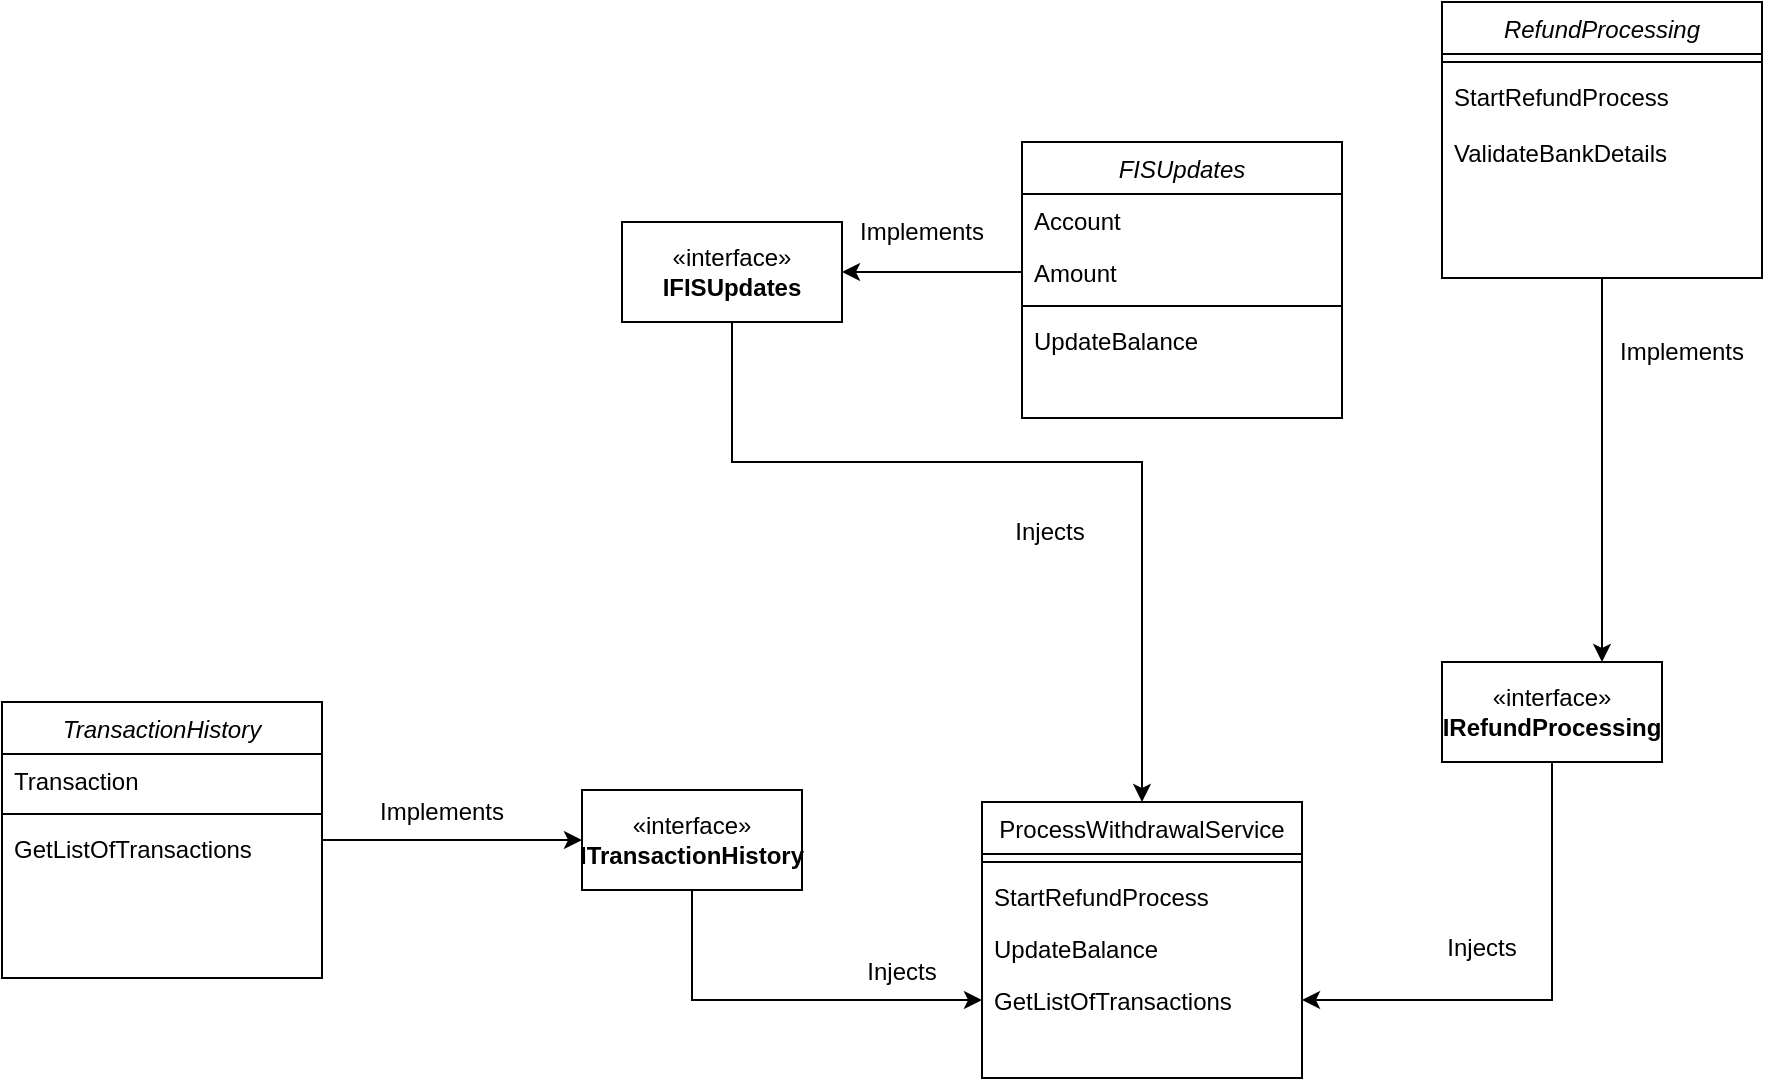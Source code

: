 <mxfile version="21.7.2" type="github">
  <diagram id="C5RBs43oDa-KdzZeNtuy" name="Page-1">
    <mxGraphModel dx="2261" dy="790" grid="1" gridSize="10" guides="1" tooltips="1" connect="1" arrows="1" fold="1" page="1" pageScale="1" pageWidth="827" pageHeight="1169" math="0" shadow="0">
      <root>
        <mxCell id="WIyWlLk6GJQsqaUBKTNV-0" />
        <mxCell id="WIyWlLk6GJQsqaUBKTNV-1" parent="WIyWlLk6GJQsqaUBKTNV-0" />
        <mxCell id="-n890nLWwNC9EW4tz9LR-48" value="" style="edgeStyle=orthogonalEdgeStyle;rounded=0;orthogonalLoop=1;jettySize=auto;html=1;" parent="WIyWlLk6GJQsqaUBKTNV-1" source="-n890nLWwNC9EW4tz9LR-0" target="-n890nLWwNC9EW4tz9LR-47" edge="1">
          <mxGeometry relative="1" as="geometry">
            <Array as="points">
              <mxPoint x="720" y="570" />
              <mxPoint x="720" y="570" />
            </Array>
          </mxGeometry>
        </mxCell>
        <mxCell id="-n890nLWwNC9EW4tz9LR-0" value="RefundProcessing" style="swimlane;fontStyle=2;align=center;verticalAlign=top;childLayout=stackLayout;horizontal=1;startSize=26;horizontalStack=0;resizeParent=1;resizeLast=0;collapsible=1;marginBottom=0;rounded=0;shadow=0;strokeWidth=1;" parent="WIyWlLk6GJQsqaUBKTNV-1" vertex="1">
          <mxGeometry x="640" y="280" width="160" height="138" as="geometry">
            <mxRectangle x="230" y="140" width="160" height="26" as="alternateBounds" />
          </mxGeometry>
        </mxCell>
        <mxCell id="-n890nLWwNC9EW4tz9LR-4" value="" style="line;html=1;strokeWidth=1;align=left;verticalAlign=middle;spacingTop=-1;spacingLeft=3;spacingRight=3;rotatable=0;labelPosition=right;points=[];portConstraint=eastwest;" parent="-n890nLWwNC9EW4tz9LR-0" vertex="1">
          <mxGeometry y="26" width="160" height="8" as="geometry" />
        </mxCell>
        <mxCell id="-n890nLWwNC9EW4tz9LR-5" value="StartRefundProcess&#xa;&#xa;ValidateBankDetails" style="text;align=left;verticalAlign=top;spacingLeft=4;spacingRight=4;overflow=hidden;rotatable=0;points=[[0,0.5],[1,0.5]];portConstraint=eastwest;" parent="-n890nLWwNC9EW4tz9LR-0" vertex="1">
          <mxGeometry y="34" width="160" height="56" as="geometry" />
        </mxCell>
        <mxCell id="-n890nLWwNC9EW4tz9LR-6" value="ProcessWithdrawalService" style="swimlane;fontStyle=0;align=center;verticalAlign=top;childLayout=stackLayout;horizontal=1;startSize=26;horizontalStack=0;resizeParent=1;resizeLast=0;collapsible=1;marginBottom=0;rounded=0;shadow=0;strokeWidth=1;" parent="WIyWlLk6GJQsqaUBKTNV-1" vertex="1">
          <mxGeometry x="410" y="680" width="160" height="138" as="geometry">
            <mxRectangle x="130" y="380" width="160" height="26" as="alternateBounds" />
          </mxGeometry>
        </mxCell>
        <mxCell id="-n890nLWwNC9EW4tz9LR-7" value="" style="line;html=1;strokeWidth=1;align=left;verticalAlign=middle;spacingTop=-1;spacingLeft=3;spacingRight=3;rotatable=0;labelPosition=right;points=[];portConstraint=eastwest;" parent="-n890nLWwNC9EW4tz9LR-6" vertex="1">
          <mxGeometry y="26" width="160" height="8" as="geometry" />
        </mxCell>
        <mxCell id="-n890nLWwNC9EW4tz9LR-8" value="StartRefundProcess" style="text;align=left;verticalAlign=top;spacingLeft=4;spacingRight=4;overflow=hidden;rotatable=0;points=[[0,0.5],[1,0.5]];portConstraint=eastwest;" parent="-n890nLWwNC9EW4tz9LR-6" vertex="1">
          <mxGeometry y="34" width="160" height="26" as="geometry" />
        </mxCell>
        <mxCell id="-n890nLWwNC9EW4tz9LR-20" value="UpdateBalance" style="text;align=left;verticalAlign=top;spacingLeft=4;spacingRight=4;overflow=hidden;rotatable=0;points=[[0,0.5],[1,0.5]];portConstraint=eastwest;" parent="-n890nLWwNC9EW4tz9LR-6" vertex="1">
          <mxGeometry y="60" width="160" height="26" as="geometry" />
        </mxCell>
        <mxCell id="-n890nLWwNC9EW4tz9LR-36" value="GetListOfTransactions" style="text;align=left;verticalAlign=top;spacingLeft=4;spacingRight=4;overflow=hidden;rotatable=0;points=[[0,0.5],[1,0.5]];portConstraint=eastwest;" parent="-n890nLWwNC9EW4tz9LR-6" vertex="1">
          <mxGeometry y="86" width="160" height="26" as="geometry" />
        </mxCell>
        <mxCell id="-n890nLWwNC9EW4tz9LR-10" value="FISUpdates" style="swimlane;fontStyle=2;align=center;verticalAlign=top;childLayout=stackLayout;horizontal=1;startSize=26;horizontalStack=0;resizeParent=1;resizeLast=0;collapsible=1;marginBottom=0;rounded=0;shadow=0;strokeWidth=1;" parent="WIyWlLk6GJQsqaUBKTNV-1" vertex="1">
          <mxGeometry x="430" y="350" width="160" height="138" as="geometry">
            <mxRectangle x="230" y="140" width="160" height="26" as="alternateBounds" />
          </mxGeometry>
        </mxCell>
        <mxCell id="-n890nLWwNC9EW4tz9LR-11" value="Account" style="text;align=left;verticalAlign=top;spacingLeft=4;spacingRight=4;overflow=hidden;rotatable=0;points=[[0,0.5],[1,0.5]];portConstraint=eastwest;" parent="-n890nLWwNC9EW4tz9LR-10" vertex="1">
          <mxGeometry y="26" width="160" height="26" as="geometry" />
        </mxCell>
        <mxCell id="-n890nLWwNC9EW4tz9LR-12" value="Amount" style="text;align=left;verticalAlign=top;spacingLeft=4;spacingRight=4;overflow=hidden;rotatable=0;points=[[0,0.5],[1,0.5]];portConstraint=eastwest;rounded=0;shadow=0;html=0;" parent="-n890nLWwNC9EW4tz9LR-10" vertex="1">
          <mxGeometry y="52" width="160" height="26" as="geometry" />
        </mxCell>
        <mxCell id="-n890nLWwNC9EW4tz9LR-13" value="" style="line;html=1;strokeWidth=1;align=left;verticalAlign=middle;spacingTop=-1;spacingLeft=3;spacingRight=3;rotatable=0;labelPosition=right;points=[];portConstraint=eastwest;" parent="-n890nLWwNC9EW4tz9LR-10" vertex="1">
          <mxGeometry y="78" width="160" height="8" as="geometry" />
        </mxCell>
        <mxCell id="-n890nLWwNC9EW4tz9LR-14" value="UpdateBalance" style="text;align=left;verticalAlign=top;spacingLeft=4;spacingRight=4;overflow=hidden;rotatable=0;points=[[0,0.5],[1,0.5]];portConstraint=eastwest;" parent="-n890nLWwNC9EW4tz9LR-10" vertex="1">
          <mxGeometry y="86" width="160" height="26" as="geometry" />
        </mxCell>
        <mxCell id="-n890nLWwNC9EW4tz9LR-42" value="" style="edgeStyle=orthogonalEdgeStyle;rounded=0;orthogonalLoop=1;jettySize=auto;html=1;" parent="WIyWlLk6GJQsqaUBKTNV-1" source="-n890nLWwNC9EW4tz9LR-30" target="-n890nLWwNC9EW4tz9LR-40" edge="1">
          <mxGeometry relative="1" as="geometry" />
        </mxCell>
        <mxCell id="-n890nLWwNC9EW4tz9LR-30" value="TransactionHistory" style="swimlane;fontStyle=2;align=center;verticalAlign=top;childLayout=stackLayout;horizontal=1;startSize=26;horizontalStack=0;resizeParent=1;resizeLast=0;collapsible=1;marginBottom=0;rounded=0;shadow=0;strokeWidth=1;" parent="WIyWlLk6GJQsqaUBKTNV-1" vertex="1">
          <mxGeometry x="-80" y="630" width="160" height="138" as="geometry">
            <mxRectangle x="230" y="140" width="160" height="26" as="alternateBounds" />
          </mxGeometry>
        </mxCell>
        <mxCell id="-n890nLWwNC9EW4tz9LR-31" value="Transaction" style="text;align=left;verticalAlign=top;spacingLeft=4;spacingRight=4;overflow=hidden;rotatable=0;points=[[0,0.5],[1,0.5]];portConstraint=eastwest;" parent="-n890nLWwNC9EW4tz9LR-30" vertex="1">
          <mxGeometry y="26" width="160" height="26" as="geometry" />
        </mxCell>
        <mxCell id="-n890nLWwNC9EW4tz9LR-33" value="" style="line;html=1;strokeWidth=1;align=left;verticalAlign=middle;spacingTop=-1;spacingLeft=3;spacingRight=3;rotatable=0;labelPosition=right;points=[];portConstraint=eastwest;" parent="-n890nLWwNC9EW4tz9LR-30" vertex="1">
          <mxGeometry y="52" width="160" height="8" as="geometry" />
        </mxCell>
        <mxCell id="-n890nLWwNC9EW4tz9LR-34" value="GetListOfTransactions" style="text;align=left;verticalAlign=top;spacingLeft=4;spacingRight=4;overflow=hidden;rotatable=0;points=[[0,0.5],[1,0.5]];portConstraint=eastwest;" parent="-n890nLWwNC9EW4tz9LR-30" vertex="1">
          <mxGeometry y="60" width="160" height="26" as="geometry" />
        </mxCell>
        <mxCell id="-n890nLWwNC9EW4tz9LR-50" value="" style="edgeStyle=orthogonalEdgeStyle;rounded=0;orthogonalLoop=1;jettySize=auto;html=1;" parent="WIyWlLk6GJQsqaUBKTNV-1" source="-n890nLWwNC9EW4tz9LR-40" target="-n890nLWwNC9EW4tz9LR-36" edge="1">
          <mxGeometry relative="1" as="geometry" />
        </mxCell>
        <mxCell id="-n890nLWwNC9EW4tz9LR-40" value="«interface»&lt;br&gt;&lt;b&gt;ITransactionHistory&lt;/b&gt;" style="html=1;whiteSpace=wrap;" parent="WIyWlLk6GJQsqaUBKTNV-1" vertex="1">
          <mxGeometry x="210" y="674" width="110" height="50" as="geometry" />
        </mxCell>
        <mxCell id="-n890nLWwNC9EW4tz9LR-51" value="" style="edgeStyle=orthogonalEdgeStyle;rounded=0;orthogonalLoop=1;jettySize=auto;html=1;entryX=0.5;entryY=0;entryDx=0;entryDy=0;" parent="WIyWlLk6GJQsqaUBKTNV-1" source="-n890nLWwNC9EW4tz9LR-45" target="-n890nLWwNC9EW4tz9LR-6" edge="1">
          <mxGeometry relative="1" as="geometry">
            <Array as="points">
              <mxPoint x="285" y="510" />
              <mxPoint x="490" y="510" />
            </Array>
          </mxGeometry>
        </mxCell>
        <mxCell id="-n890nLWwNC9EW4tz9LR-45" value="«interface»&lt;br&gt;&lt;b&gt;IFISUpdates&lt;/b&gt;" style="html=1;whiteSpace=wrap;" parent="WIyWlLk6GJQsqaUBKTNV-1" vertex="1">
          <mxGeometry x="230" y="390" width="110" height="50" as="geometry" />
        </mxCell>
        <mxCell id="-n890nLWwNC9EW4tz9LR-46" value="" style="edgeStyle=orthogonalEdgeStyle;rounded=0;orthogonalLoop=1;jettySize=auto;html=1;exitX=0;exitY=0.5;exitDx=0;exitDy=0;entryX=1;entryY=0.5;entryDx=0;entryDy=0;" parent="WIyWlLk6GJQsqaUBKTNV-1" source="-n890nLWwNC9EW4tz9LR-12" target="-n890nLWwNC9EW4tz9LR-45" edge="1">
          <mxGeometry relative="1" as="geometry">
            <mxPoint x="410" y="418" as="sourcePoint" />
            <mxPoint x="410" y="460" as="targetPoint" />
          </mxGeometry>
        </mxCell>
        <mxCell id="-n890nLWwNC9EW4tz9LR-52" value="" style="edgeStyle=orthogonalEdgeStyle;rounded=0;orthogonalLoop=1;jettySize=auto;html=1;" parent="WIyWlLk6GJQsqaUBKTNV-1" source="-n890nLWwNC9EW4tz9LR-47" target="-n890nLWwNC9EW4tz9LR-36" edge="1">
          <mxGeometry relative="1" as="geometry" />
        </mxCell>
        <mxCell id="-n890nLWwNC9EW4tz9LR-47" value="«interface»&lt;br&gt;&lt;b&gt;IRefundProcessing&lt;/b&gt;" style="html=1;whiteSpace=wrap;" parent="WIyWlLk6GJQsqaUBKTNV-1" vertex="1">
          <mxGeometry x="640" y="610" width="110" height="50" as="geometry" />
        </mxCell>
        <mxCell id="-n890nLWwNC9EW4tz9LR-53" value="Implements" style="text;html=1;strokeColor=none;fillColor=none;align=center;verticalAlign=middle;whiteSpace=wrap;rounded=0;" parent="WIyWlLk6GJQsqaUBKTNV-1" vertex="1">
          <mxGeometry x="350" y="380" width="60" height="30" as="geometry" />
        </mxCell>
        <mxCell id="-n890nLWwNC9EW4tz9LR-54" value="Implements" style="text;html=1;strokeColor=none;fillColor=none;align=center;verticalAlign=middle;whiteSpace=wrap;rounded=0;" parent="WIyWlLk6GJQsqaUBKTNV-1" vertex="1">
          <mxGeometry x="110" y="670" width="60" height="30" as="geometry" />
        </mxCell>
        <mxCell id="-n890nLWwNC9EW4tz9LR-55" value="Implements" style="text;html=1;strokeColor=none;fillColor=none;align=center;verticalAlign=middle;whiteSpace=wrap;rounded=0;" parent="WIyWlLk6GJQsqaUBKTNV-1" vertex="1">
          <mxGeometry x="730" y="440" width="60" height="30" as="geometry" />
        </mxCell>
        <mxCell id="-n890nLWwNC9EW4tz9LR-57" value="Injects" style="text;html=1;strokeColor=none;fillColor=none;align=center;verticalAlign=middle;whiteSpace=wrap;rounded=0;" parent="WIyWlLk6GJQsqaUBKTNV-1" vertex="1">
          <mxGeometry x="414" y="530" width="60" height="30" as="geometry" />
        </mxCell>
        <mxCell id="-n890nLWwNC9EW4tz9LR-58" value="Injects" style="text;html=1;strokeColor=none;fillColor=none;align=center;verticalAlign=middle;whiteSpace=wrap;rounded=0;" parent="WIyWlLk6GJQsqaUBKTNV-1" vertex="1">
          <mxGeometry x="340" y="750" width="60" height="30" as="geometry" />
        </mxCell>
        <mxCell id="-n890nLWwNC9EW4tz9LR-59" value="Injects" style="text;html=1;strokeColor=none;fillColor=none;align=center;verticalAlign=middle;whiteSpace=wrap;rounded=0;" parent="WIyWlLk6GJQsqaUBKTNV-1" vertex="1">
          <mxGeometry x="630" y="738" width="60" height="30" as="geometry" />
        </mxCell>
      </root>
    </mxGraphModel>
  </diagram>
</mxfile>
